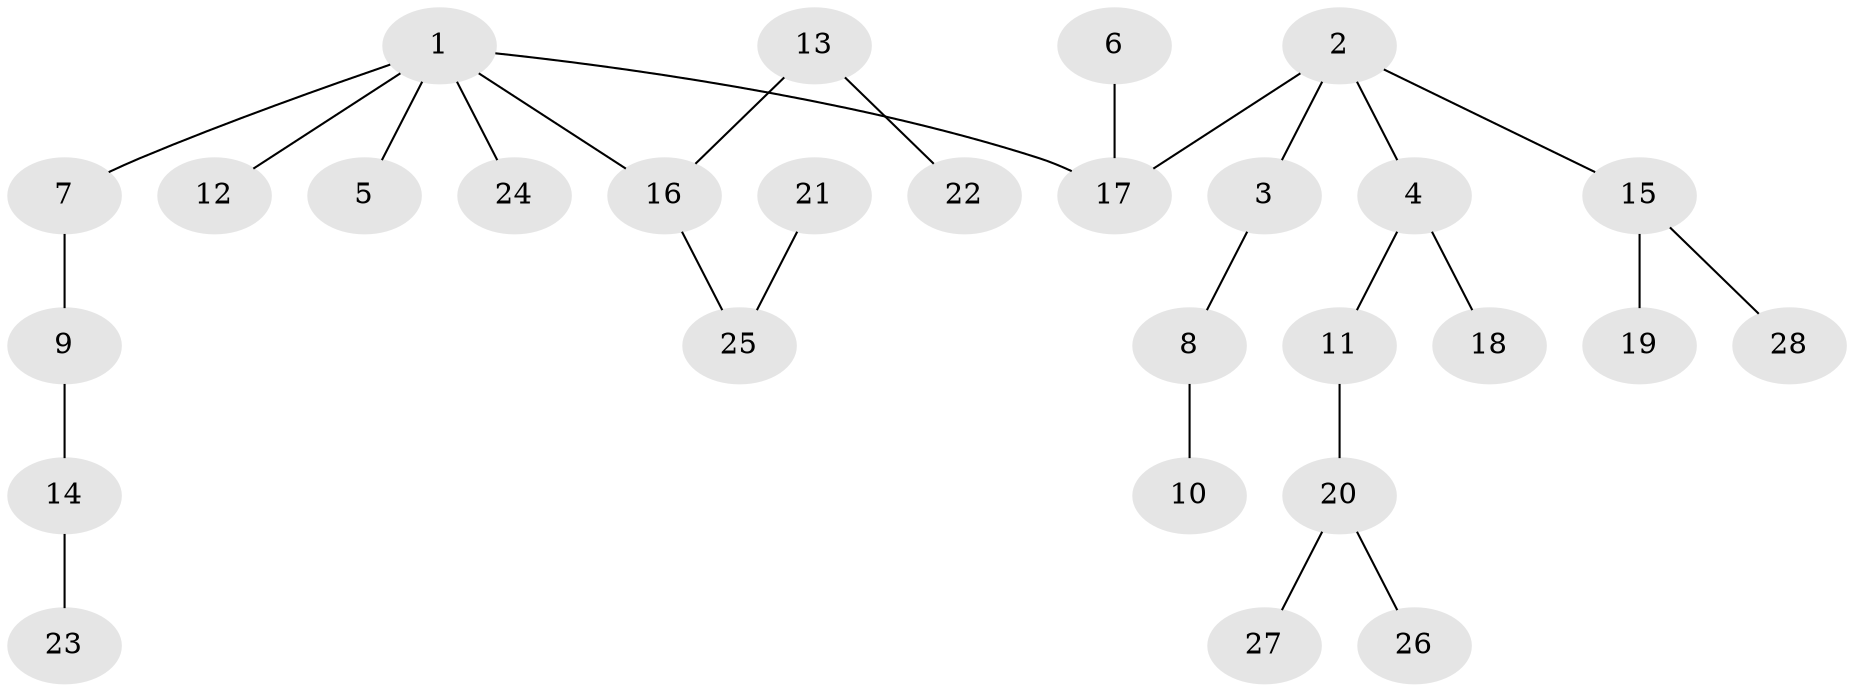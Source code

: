 // original degree distribution, {2: 0.2909090909090909, 6: 0.01818181818181818, 4: 0.10909090909090909, 3: 0.12727272727272726, 1: 0.45454545454545453}
// Generated by graph-tools (version 1.1) at 2025/02/03/09/25 03:02:18]
// undirected, 28 vertices, 27 edges
graph export_dot {
graph [start="1"]
  node [color=gray90,style=filled];
  1;
  2;
  3;
  4;
  5;
  6;
  7;
  8;
  9;
  10;
  11;
  12;
  13;
  14;
  15;
  16;
  17;
  18;
  19;
  20;
  21;
  22;
  23;
  24;
  25;
  26;
  27;
  28;
  1 -- 5 [weight=1.0];
  1 -- 7 [weight=1.0];
  1 -- 12 [weight=1.0];
  1 -- 16 [weight=1.0];
  1 -- 17 [weight=1.0];
  1 -- 24 [weight=1.0];
  2 -- 3 [weight=1.0];
  2 -- 4 [weight=1.0];
  2 -- 15 [weight=1.0];
  2 -- 17 [weight=1.0];
  3 -- 8 [weight=1.0];
  4 -- 11 [weight=1.0];
  4 -- 18 [weight=1.0];
  6 -- 17 [weight=1.0];
  7 -- 9 [weight=1.0];
  8 -- 10 [weight=1.0];
  9 -- 14 [weight=1.0];
  11 -- 20 [weight=1.0];
  13 -- 16 [weight=1.0];
  13 -- 22 [weight=1.0];
  14 -- 23 [weight=1.0];
  15 -- 19 [weight=1.0];
  15 -- 28 [weight=1.0];
  16 -- 25 [weight=1.0];
  20 -- 26 [weight=1.0];
  20 -- 27 [weight=1.0];
  21 -- 25 [weight=1.0];
}

